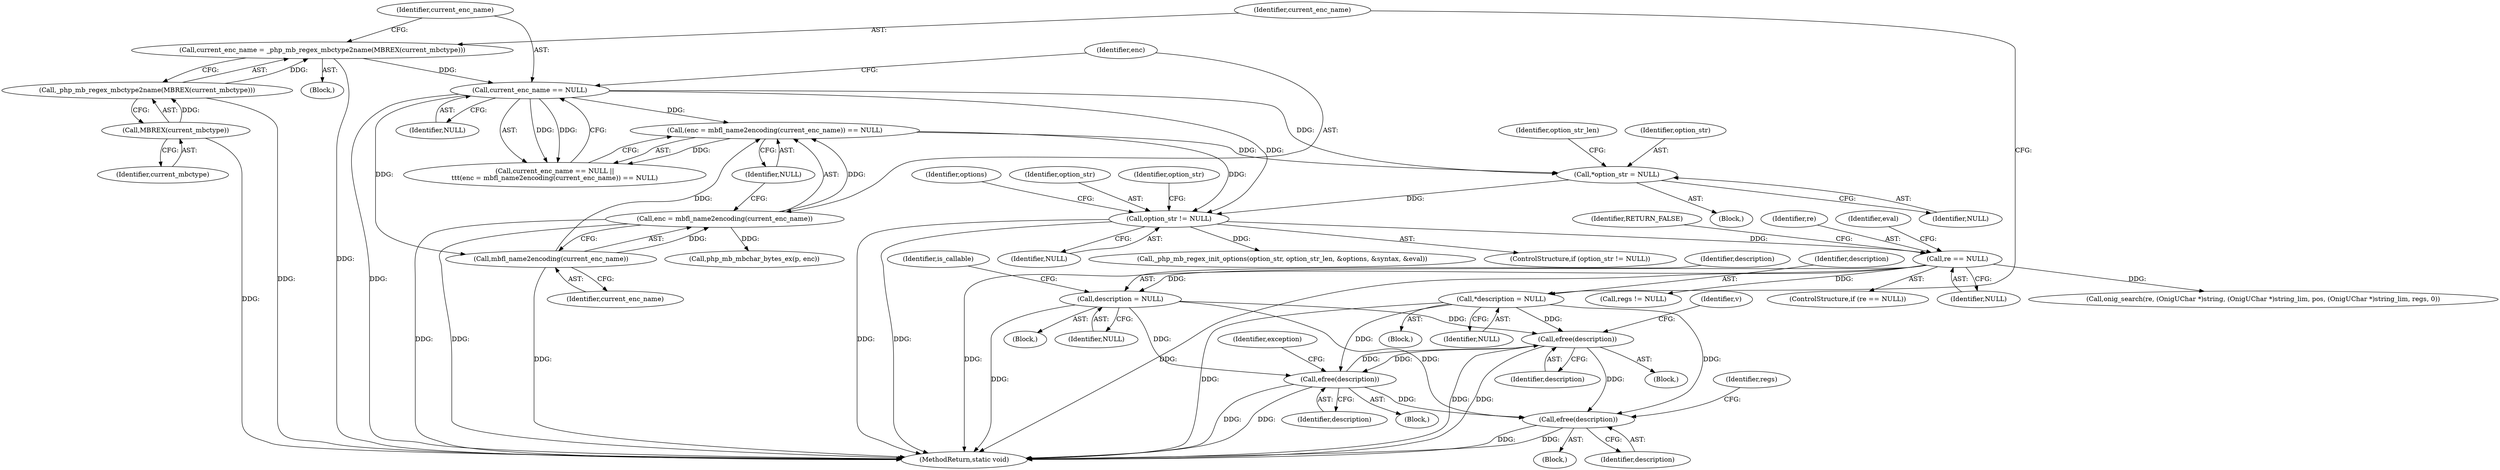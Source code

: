digraph "1_php-src_5b597a2e5b28e2d5a52fc1be13f425f08f47cb62?w=1_1@API" {
"1000702" [label="(Call,efree(description))"];
"1000623" [label="(Call,efree(description))"];
"1000148" [label="(Call,*description = NULL)"];
"1000277" [label="(Call,description = NULL)"];
"1000257" [label="(Call,re == NULL)"];
"1000196" [label="(Call,option_str != NULL)"];
"1000178" [label="(Call,*option_str = NULL)"];
"1000162" [label="(Call,current_enc_name == NULL)"];
"1000155" [label="(Call,current_enc_name = _php_mb_regex_mbctype2name(MBREX(current_mbctype)))"];
"1000157" [label="(Call,_php_mb_regex_mbctype2name(MBREX(current_mbctype)))"];
"1000158" [label="(Call,MBREX(current_mbctype))"];
"1000165" [label="(Call,(enc = mbfl_name2encoding(current_enc_name)) == NULL)"];
"1000166" [label="(Call,enc = mbfl_name2encoding(current_enc_name))"];
"1000168" [label="(Call,mbfl_name2encoding(current_enc_name))"];
"1000608" [label="(Call,efree(description))"];
"1000258" [label="(Identifier,re)"];
"1000161" [label="(Call,current_enc_name == NULL ||\n\t\t\t(enc = mbfl_name2encoding(current_enc_name)) == NULL)"];
"1000613" [label="(Identifier,exception)"];
"1000156" [label="(Identifier,current_enc_name)"];
"1000279" [label="(Identifier,NULL)"];
"1000703" [label="(Identifier,description)"];
"1000168" [label="(Call,mbfl_name2encoding(current_enc_name))"];
"1000150" [label="(Identifier,NULL)"];
"1000277" [label="(Call,description = NULL)"];
"1000200" [label="(Call,_php_mb_regex_init_options(option_str, option_str_len, &options, &syntax, &eval))"];
"1000627" [label="(Identifier,v)"];
"1000608" [label="(Call,efree(description))"];
"1000706" [label="(Identifier,regs)"];
"1000623" [label="(Call,efree(description))"];
"1000195" [label="(ControlStructure,if (option_str != NULL))"];
"1000264" [label="(Identifier,eval)"];
"1000155" [label="(Call,current_enc_name = _php_mb_regex_mbctype2name(MBREX(current_mbctype)))"];
"1000166" [label="(Call,enc = mbfl_name2encoding(current_enc_name))"];
"1000212" [label="(Identifier,options)"];
"1000164" [label="(Identifier,NULL)"];
"1000257" [label="(Call,re == NULL)"];
"1000159" [label="(Identifier,current_mbctype)"];
"1000622" [label="(Block,)"];
"1000261" [label="(Identifier,RETURN_FALSE)"];
"1000198" [label="(Identifier,NULL)"];
"1000256" [label="(ControlStructure,if (re == NULL))"];
"1000162" [label="(Call,current_enc_name == NULL)"];
"1000272" [label="(Block,)"];
"1000157" [label="(Call,_php_mb_regex_mbctype2name(MBREX(current_mbctype)))"];
"1000183" [label="(Identifier,option_str_len)"];
"1000197" [label="(Identifier,option_str)"];
"1000178" [label="(Call,*option_str = NULL)"];
"1000609" [label="(Identifier,description)"];
"1000281" [label="(Identifier,is_callable)"];
"1000259" [label="(Identifier,NULL)"];
"1000201" [label="(Identifier,option_str)"];
"1000117" [label="(Block,)"];
"1000176" [label="(Block,)"];
"1000170" [label="(Identifier,NULL)"];
"1000158" [label="(Call,MBREX(current_mbctype))"];
"1000196" [label="(Call,option_str != NULL)"];
"1000624" [label="(Identifier,description)"];
"1000148" [label="(Call,*description = NULL)"];
"1000180" [label="(Identifier,NULL)"];
"1000149" [label="(Identifier,description)"];
"1000312" [label="(Call,onig_search(re, (OnigUChar *)string, (OnigUChar *)string_lim, pos, (OnigUChar *)string_lim, regs, 0))"];
"1000163" [label="(Identifier,current_enc_name)"];
"1000153" [label="(Block,)"];
"1000607" [label="(Block,)"];
"1000701" [label="(Block,)"];
"1000702" [label="(Call,efree(description))"];
"1000278" [label="(Identifier,description)"];
"1000393" [label="(Call,php_mb_mbchar_bytes_ex(p, enc))"];
"1000179" [label="(Identifier,option_str)"];
"1000743" [label="(MethodReturn,static void)"];
"1000167" [label="(Identifier,enc)"];
"1000705" [label="(Call,regs != NULL)"];
"1000169" [label="(Identifier,current_enc_name)"];
"1000165" [label="(Call,(enc = mbfl_name2encoding(current_enc_name)) == NULL)"];
"1000702" -> "1000701"  [label="AST: "];
"1000702" -> "1000703"  [label="CFG: "];
"1000703" -> "1000702"  [label="AST: "];
"1000706" -> "1000702"  [label="CFG: "];
"1000702" -> "1000743"  [label="DDG: "];
"1000702" -> "1000743"  [label="DDG: "];
"1000623" -> "1000702"  [label="DDG: "];
"1000148" -> "1000702"  [label="DDG: "];
"1000277" -> "1000702"  [label="DDG: "];
"1000608" -> "1000702"  [label="DDG: "];
"1000623" -> "1000622"  [label="AST: "];
"1000623" -> "1000624"  [label="CFG: "];
"1000624" -> "1000623"  [label="AST: "];
"1000627" -> "1000623"  [label="CFG: "];
"1000623" -> "1000743"  [label="DDG: "];
"1000623" -> "1000743"  [label="DDG: "];
"1000623" -> "1000608"  [label="DDG: "];
"1000148" -> "1000623"  [label="DDG: "];
"1000277" -> "1000623"  [label="DDG: "];
"1000608" -> "1000623"  [label="DDG: "];
"1000148" -> "1000117"  [label="AST: "];
"1000148" -> "1000150"  [label="CFG: "];
"1000149" -> "1000148"  [label="AST: "];
"1000150" -> "1000148"  [label="AST: "];
"1000156" -> "1000148"  [label="CFG: "];
"1000148" -> "1000743"  [label="DDG: "];
"1000148" -> "1000608"  [label="DDG: "];
"1000277" -> "1000272"  [label="AST: "];
"1000277" -> "1000279"  [label="CFG: "];
"1000278" -> "1000277"  [label="AST: "];
"1000279" -> "1000277"  [label="AST: "];
"1000281" -> "1000277"  [label="CFG: "];
"1000277" -> "1000743"  [label="DDG: "];
"1000257" -> "1000277"  [label="DDG: "];
"1000277" -> "1000608"  [label="DDG: "];
"1000257" -> "1000256"  [label="AST: "];
"1000257" -> "1000259"  [label="CFG: "];
"1000258" -> "1000257"  [label="AST: "];
"1000259" -> "1000257"  [label="AST: "];
"1000261" -> "1000257"  [label="CFG: "];
"1000264" -> "1000257"  [label="CFG: "];
"1000257" -> "1000743"  [label="DDG: "];
"1000257" -> "1000743"  [label="DDG: "];
"1000196" -> "1000257"  [label="DDG: "];
"1000257" -> "1000312"  [label="DDG: "];
"1000257" -> "1000705"  [label="DDG: "];
"1000196" -> "1000195"  [label="AST: "];
"1000196" -> "1000198"  [label="CFG: "];
"1000197" -> "1000196"  [label="AST: "];
"1000198" -> "1000196"  [label="AST: "];
"1000201" -> "1000196"  [label="CFG: "];
"1000212" -> "1000196"  [label="CFG: "];
"1000196" -> "1000743"  [label="DDG: "];
"1000196" -> "1000743"  [label="DDG: "];
"1000178" -> "1000196"  [label="DDG: "];
"1000162" -> "1000196"  [label="DDG: "];
"1000165" -> "1000196"  [label="DDG: "];
"1000196" -> "1000200"  [label="DDG: "];
"1000178" -> "1000176"  [label="AST: "];
"1000178" -> "1000180"  [label="CFG: "];
"1000179" -> "1000178"  [label="AST: "];
"1000180" -> "1000178"  [label="AST: "];
"1000183" -> "1000178"  [label="CFG: "];
"1000162" -> "1000178"  [label="DDG: "];
"1000165" -> "1000178"  [label="DDG: "];
"1000162" -> "1000161"  [label="AST: "];
"1000162" -> "1000164"  [label="CFG: "];
"1000163" -> "1000162"  [label="AST: "];
"1000164" -> "1000162"  [label="AST: "];
"1000167" -> "1000162"  [label="CFG: "];
"1000161" -> "1000162"  [label="CFG: "];
"1000162" -> "1000743"  [label="DDG: "];
"1000162" -> "1000161"  [label="DDG: "];
"1000162" -> "1000161"  [label="DDG: "];
"1000155" -> "1000162"  [label="DDG: "];
"1000162" -> "1000168"  [label="DDG: "];
"1000162" -> "1000165"  [label="DDG: "];
"1000155" -> "1000153"  [label="AST: "];
"1000155" -> "1000157"  [label="CFG: "];
"1000156" -> "1000155"  [label="AST: "];
"1000157" -> "1000155"  [label="AST: "];
"1000163" -> "1000155"  [label="CFG: "];
"1000155" -> "1000743"  [label="DDG: "];
"1000157" -> "1000155"  [label="DDG: "];
"1000157" -> "1000158"  [label="CFG: "];
"1000158" -> "1000157"  [label="AST: "];
"1000157" -> "1000743"  [label="DDG: "];
"1000158" -> "1000157"  [label="DDG: "];
"1000158" -> "1000159"  [label="CFG: "];
"1000159" -> "1000158"  [label="AST: "];
"1000158" -> "1000743"  [label="DDG: "];
"1000165" -> "1000161"  [label="AST: "];
"1000165" -> "1000170"  [label="CFG: "];
"1000166" -> "1000165"  [label="AST: "];
"1000170" -> "1000165"  [label="AST: "];
"1000161" -> "1000165"  [label="CFG: "];
"1000165" -> "1000161"  [label="DDG: "];
"1000166" -> "1000165"  [label="DDG: "];
"1000168" -> "1000165"  [label="DDG: "];
"1000166" -> "1000168"  [label="CFG: "];
"1000167" -> "1000166"  [label="AST: "];
"1000168" -> "1000166"  [label="AST: "];
"1000170" -> "1000166"  [label="CFG: "];
"1000166" -> "1000743"  [label="DDG: "];
"1000166" -> "1000743"  [label="DDG: "];
"1000168" -> "1000166"  [label="DDG: "];
"1000166" -> "1000393"  [label="DDG: "];
"1000168" -> "1000169"  [label="CFG: "];
"1000169" -> "1000168"  [label="AST: "];
"1000168" -> "1000743"  [label="DDG: "];
"1000608" -> "1000607"  [label="AST: "];
"1000608" -> "1000609"  [label="CFG: "];
"1000609" -> "1000608"  [label="AST: "];
"1000613" -> "1000608"  [label="CFG: "];
"1000608" -> "1000743"  [label="DDG: "];
"1000608" -> "1000743"  [label="DDG: "];
}
